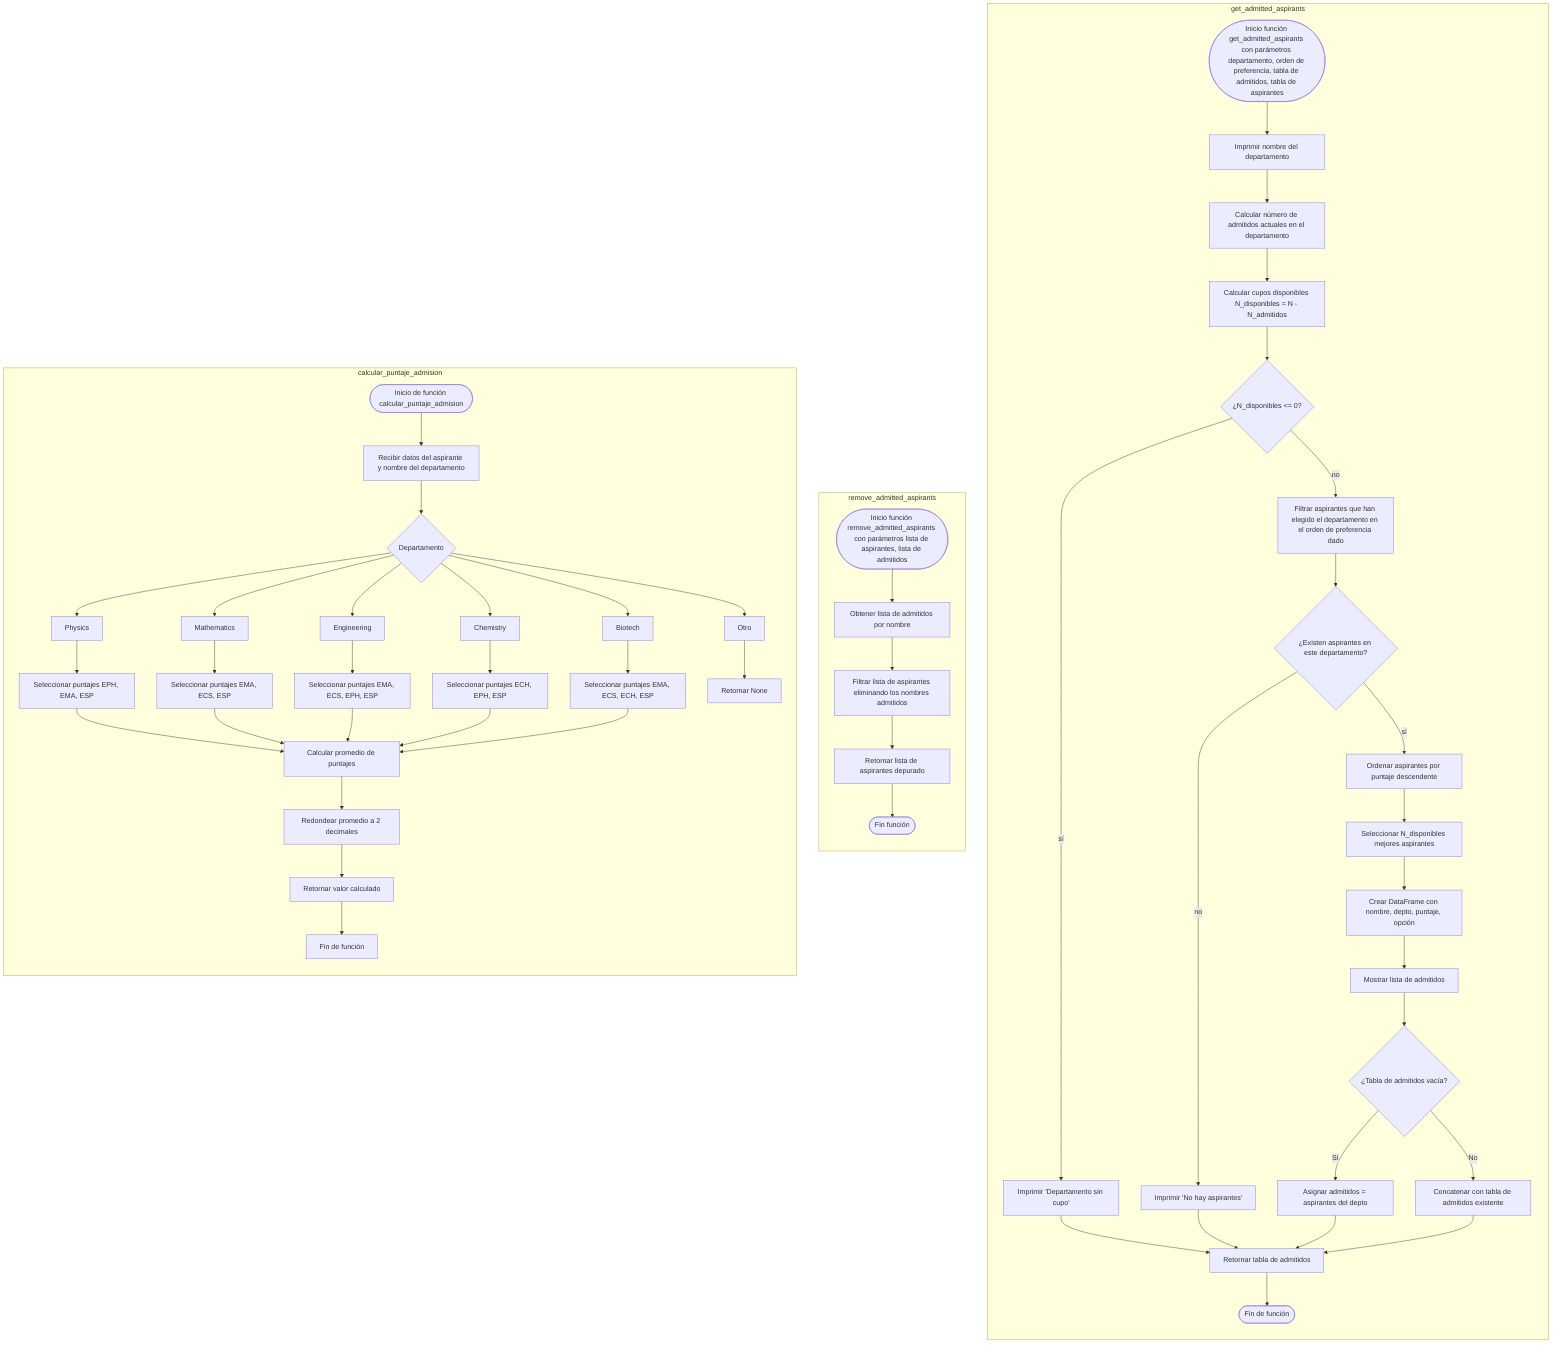 flowchart TD

subgraph get_admitted_aspirants
direction TB
A1([Inicio función get_admitted_aspirants con parámetros departamento, orden de preferencia, tabla de admitidos, tabla de aspirantes]) --> B1
B1[Imprimir nombre del departamento] --> C1[Calcular número de admitidos actuales en el departamento]
C1 --> D1[Calcular cupos disponibles N_disponibles = N - N_admitidos]
D1 --> E1{¿N_disponibles <= 0?}
E1 -- sí --> F1[Imprimir 'Departamento sin cupo'] --> Z1[Retornar tabla de admitidos]
E1 -- no --> G1[Filtrar aspirantes que han elegido el departamento en el orden de preferencia dado]
G1 --> H1{¿Existen aspirantes en este departamento?}
H1 -- no --> I1[Imprimir 'No hay aspirantes'] --> Z1
H1 -- sí --> J1[Ordenar aspirantes por puntaje descendente]
J1 --> K1[Seleccionar N_disponibles mejores aspirantes]
K1 --> L1[Crear DataFrame con nombre, depto, puntaje, opción]
L1 --> M1[Mostrar lista de admitidos]
M1 --> N1{¿Tabla de admitidos vacía?}
N1 -- Sí --> O1[Asignar admitidos = aspirantes del depto]
O1 --> Z1
N1 -- No --> P1[Concatenar con tabla de admitidos existente]
P1 --> Z1
Z1 --> Q1([Fin de función])
end

subgraph remove_admitted_aspirants
direction TB
R1([Inicio función remove_admitted_aspirants con parámetros lista de aspirantes, lista de admitidos]) --> R2
R2[Obtener lista de admitidos por nombre] --> R3[Filtrar lista de aspirantes eliminando los nombres admitidos]
R3 --> R4[Retornar lista de aspirantes depurado]
R4 --> R5([Fin función])
end

subgraph calcular_puntaje_admision
direction TB

A2([Inicio de función calcular_puntaje_admision]) --> B2[Recibir datos del aspirante y nombre del departamento]

B2 --> C2{Departamento}
C2 --> D21[Physics]
C2 --> D22[Mathematics]
C2 --> D23[Engineering]
C2 --> D24[Chemistry]
C2 --> D25[Biotech]
C2 --> D26[Otro]

D21 --> E21[Seleccionar puntajes EPH, EMA, ESP]
D22 --> E22[Seleccionar puntajes EMA, ECS, ESP]
D23 --> E23[Seleccionar puntajes EMA, ECS, EPH, ESP]
D24 --> E24[Seleccionar puntajes ECH, EPH, ESP]
D25 --> E25[Seleccionar puntajes EMA, ECS, ECH, ESP]
D26 --> F21[Retornar None]

E21 --> G2[Calcular promedio de puntajes]
E22 --> G2
E23 --> G2
E24 --> G2
E25 --> G2

G2 --> H2[Redondear promedio a 2 decimales]
H2 --> I2[Retornar valor calculado]
I2 --> J2[Fin de función]
end